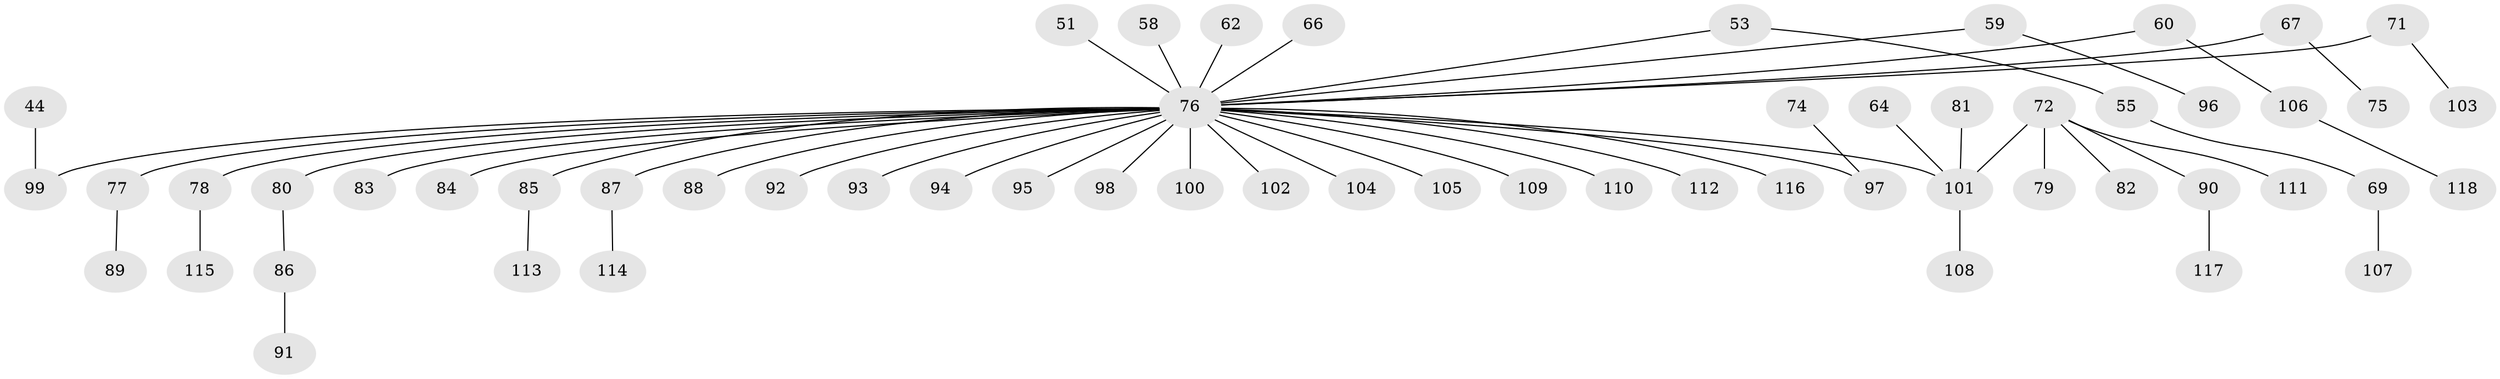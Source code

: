 // original degree distribution, {6: 0.025423728813559324, 3: 0.11016949152542373, 2: 0.2796610169491525, 5: 0.025423728813559324, 4: 0.06779661016949153, 1: 0.4830508474576271, 7: 0.00847457627118644}
// Generated by graph-tools (version 1.1) at 2025/53/03/09/25 04:53:28]
// undirected, 59 vertices, 58 edges
graph export_dot {
graph [start="1"]
  node [color=gray90,style=filled];
  44;
  51;
  53;
  55;
  58;
  59;
  60;
  62;
  64;
  66;
  67 [super="+56+61"];
  69;
  71;
  72 [super="+31+38+70"];
  74;
  75;
  76 [super="+48+36+65+34+37+41+46+57+73+47+54"];
  77;
  78;
  79;
  80;
  81;
  82;
  83;
  84;
  85;
  86;
  87;
  88;
  89;
  90;
  91;
  92;
  93;
  94;
  95;
  96;
  97 [super="+49"];
  98;
  99 [super="+42"];
  100;
  101 [super="+63"];
  102;
  103;
  104;
  105;
  106;
  107;
  108;
  109;
  110;
  111;
  112;
  113;
  114;
  115;
  116;
  117;
  118;
  44 -- 99;
  51 -- 76;
  53 -- 55;
  53 -- 76;
  55 -- 69;
  58 -- 76;
  59 -- 96;
  59 -- 76;
  60 -- 106;
  60 -- 76;
  62 -- 76;
  64 -- 101;
  66 -- 76;
  67 -- 75;
  67 -- 76;
  69 -- 107;
  71 -- 103;
  71 -- 76;
  72 -- 82;
  72 -- 90;
  72 -- 101;
  72 -- 111;
  72 -- 79;
  74 -- 97;
  76 -- 109;
  76 -- 77;
  76 -- 80;
  76 -- 88;
  76 -- 92;
  76 -- 94;
  76 -- 95;
  76 -- 97;
  76 -- 104;
  76 -- 105;
  76 -- 112;
  76 -- 116;
  76 -- 78;
  76 -- 84;
  76 -- 87;
  76 -- 98;
  76 -- 100;
  76 -- 99;
  76 -- 102;
  76 -- 85;
  76 -- 83;
  76 -- 101;
  76 -- 93;
  76 -- 110;
  77 -- 89;
  78 -- 115;
  80 -- 86;
  81 -- 101;
  85 -- 113;
  86 -- 91;
  87 -- 114;
  90 -- 117;
  101 -- 108;
  106 -- 118;
}
